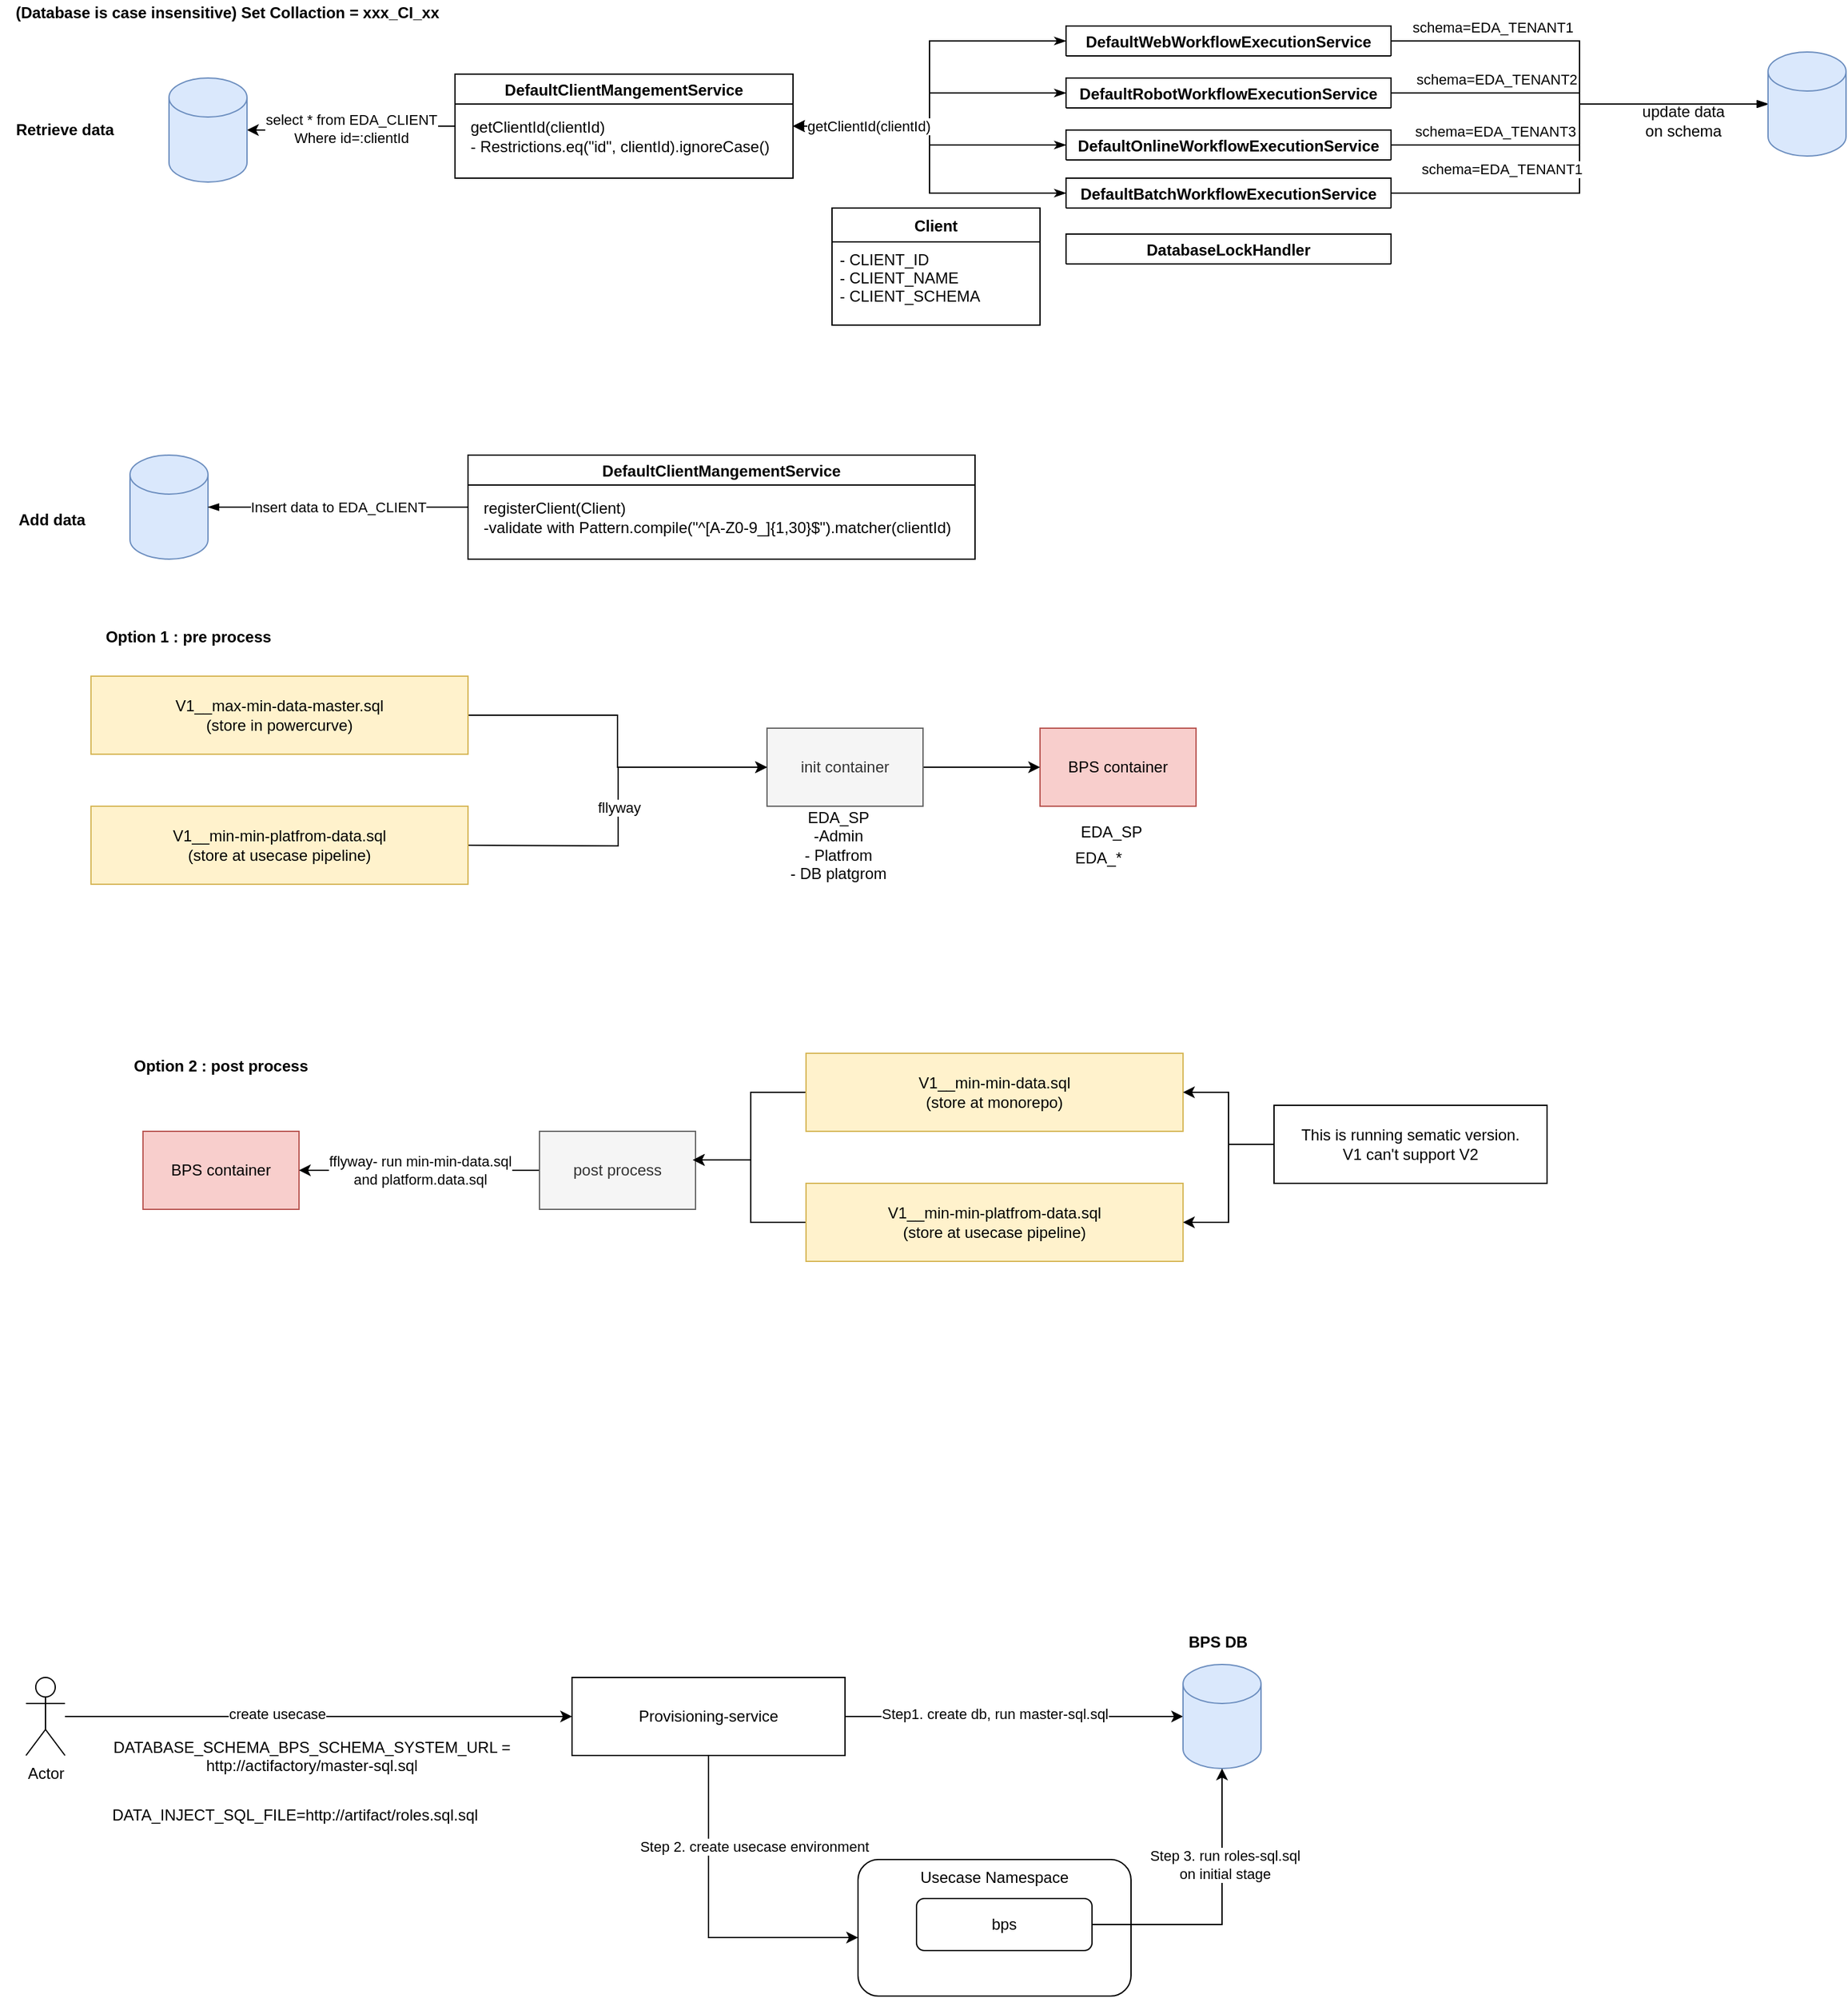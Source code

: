 <mxfile version="13.7.8" type="github">
  <diagram id="ANJNO4AaF4cMp9zb5v2P" name="Page-1">
    <mxGraphModel dx="1339" dy="802" grid="0" gridSize="10" guides="1" tooltips="1" connect="1" arrows="1" fold="1" page="1" pageScale="1" pageWidth="850" pageHeight="1100" math="0" shadow="0">
      <root>
        <mxCell id="0" />
        <mxCell id="1" parent="0" />
        <mxCell id="rq-n25AjiwIJYpTALoxF-12" value="Usecase Namespace" style="rounded=1;whiteSpace=wrap;html=1;align=center;verticalAlign=top;" vertex="1" parent="1">
          <mxGeometry x="700" y="1450" width="210" height="105" as="geometry" />
        </mxCell>
        <mxCell id="Gl9-vPryliiuIaGSd-P7-17" value="select * from EDA_CLIENT&lt;br&gt;Where id=:clientId" style="edgeStyle=orthogonalEdgeStyle;rounded=0;orthogonalLoop=1;jettySize=auto;html=1;entryX=1;entryY=0.5;entryDx=0;entryDy=0;entryPerimeter=0;" parent="1" source="Gl9-vPryliiuIaGSd-P7-3" target="Gl9-vPryliiuIaGSd-P7-16" edge="1">
          <mxGeometry relative="1" as="geometry" />
        </mxCell>
        <mxCell id="Gl9-vPryliiuIaGSd-P7-3" value="DefaultClientMangementService" style="swimlane;align=center;" parent="1" vertex="1">
          <mxGeometry x="390" y="77" width="260" height="80" as="geometry" />
        </mxCell>
        <mxCell id="Gl9-vPryliiuIaGSd-P7-4" value="getClientId(clientId)&lt;br&gt;- Restrictions.eq(&quot;id&quot;, clientId).ignoreCase()" style="text;html=1;align=left;verticalAlign=middle;resizable=0;points=[];autosize=1;" parent="Gl9-vPryliiuIaGSd-P7-3" vertex="1">
          <mxGeometry x="10" y="33" width="250" height="30" as="geometry" />
        </mxCell>
        <mxCell id="Gl9-vPryliiuIaGSd-P7-18" style="edgeStyle=orthogonalEdgeStyle;rounded=0;orthogonalLoop=1;jettySize=auto;html=1;entryX=1;entryY=0.5;entryDx=0;entryDy=0;endArrow=blockThin;endFill=1;startArrow=classicThin;startFill=1;" parent="1" source="Gl9-vPryliiuIaGSd-P7-6" target="Gl9-vPryliiuIaGSd-P7-3" edge="1">
          <mxGeometry relative="1" as="geometry" />
        </mxCell>
        <mxCell id="Gl9-vPryliiuIaGSd-P7-23" value="schema=EDA_TENANT1" style="edgeStyle=orthogonalEdgeStyle;rounded=0;orthogonalLoop=1;jettySize=auto;html=1;startArrow=none;startFill=0;endArrow=blockThin;endFill=1;" parent="1" source="Gl9-vPryliiuIaGSd-P7-6" target="Gl9-vPryliiuIaGSd-P7-22" edge="1">
          <mxGeometry x="-0.541" y="12" relative="1" as="geometry">
            <mxPoint y="1" as="offset" />
          </mxGeometry>
        </mxCell>
        <mxCell id="Gl9-vPryliiuIaGSd-P7-6" value="DefaultWebWorkflowExecutionService" style="swimlane;" parent="1" vertex="1" collapsed="1">
          <mxGeometry x="860" y="40" width="250" height="23" as="geometry">
            <mxRectangle x="770" y="40" width="300" height="80" as="alternateBounds" />
          </mxGeometry>
        </mxCell>
        <mxCell id="Gl9-vPryliiuIaGSd-P7-19" style="edgeStyle=orthogonalEdgeStyle;rounded=0;orthogonalLoop=1;jettySize=auto;html=1;entryX=1;entryY=0.5;entryDx=0;entryDy=0;startArrow=classicThin;startFill=1;" parent="1" source="Gl9-vPryliiuIaGSd-P7-7" target="Gl9-vPryliiuIaGSd-P7-3" edge="1">
          <mxGeometry relative="1" as="geometry" />
        </mxCell>
        <mxCell id="Gl9-vPryliiuIaGSd-P7-24" value="schema=EDA_TENANT2" style="edgeStyle=orthogonalEdgeStyle;rounded=0;orthogonalLoop=1;jettySize=auto;html=1;entryX=0;entryY=0.5;entryDx=0;entryDy=0;entryPerimeter=0;startArrow=none;startFill=0;endArrow=blockThin;endFill=1;" parent="1" source="Gl9-vPryliiuIaGSd-P7-7" target="Gl9-vPryliiuIaGSd-P7-22" edge="1">
          <mxGeometry x="-0.458" y="12" relative="1" as="geometry">
            <mxPoint y="1" as="offset" />
          </mxGeometry>
        </mxCell>
        <mxCell id="Gl9-vPryliiuIaGSd-P7-7" value="DefaultRobotWorkflowExecutionService" style="swimlane;" parent="1" vertex="1" collapsed="1">
          <mxGeometry x="860" y="80" width="250" height="23" as="geometry">
            <mxRectangle x="770" y="150" width="300" height="80" as="alternateBounds" />
          </mxGeometry>
        </mxCell>
        <mxCell id="Gl9-vPryliiuIaGSd-P7-20" style="edgeStyle=orthogonalEdgeStyle;rounded=0;orthogonalLoop=1;jettySize=auto;html=1;entryX=1;entryY=0.5;entryDx=0;entryDy=0;startArrow=classicThin;startFill=1;" parent="1" source="Gl9-vPryliiuIaGSd-P7-8" target="Gl9-vPryliiuIaGSd-P7-3" edge="1">
          <mxGeometry relative="1" as="geometry" />
        </mxCell>
        <mxCell id="Gl9-vPryliiuIaGSd-P7-25" value="schema=EDA_TENANT3" style="edgeStyle=orthogonalEdgeStyle;rounded=0;orthogonalLoop=1;jettySize=auto;html=1;entryX=0;entryY=0.5;entryDx=0;entryDy=0;entryPerimeter=0;startArrow=none;startFill=0;endArrow=blockThin;endFill=1;" parent="1" source="Gl9-vPryliiuIaGSd-P7-8" target="Gl9-vPryliiuIaGSd-P7-22" edge="1">
          <mxGeometry x="-0.026" y="65" relative="1" as="geometry">
            <mxPoint y="1" as="offset" />
          </mxGeometry>
        </mxCell>
        <mxCell id="Gl9-vPryliiuIaGSd-P7-8" value="DefaultOnlineWorkflowExecutionService" style="swimlane;" parent="1" vertex="1" collapsed="1">
          <mxGeometry x="860" y="120" width="250" height="23" as="geometry">
            <mxRectangle x="770" y="240" width="300" height="80" as="alternateBounds" />
          </mxGeometry>
        </mxCell>
        <mxCell id="Gl9-vPryliiuIaGSd-P7-21" value="getClientId(clientId)" style="edgeStyle=orthogonalEdgeStyle;rounded=0;orthogonalLoop=1;jettySize=auto;html=1;entryX=1;entryY=0.5;entryDx=0;entryDy=0;startArrow=classicThin;startFill=1;" parent="1" source="Gl9-vPryliiuIaGSd-P7-9" target="Gl9-vPryliiuIaGSd-P7-3" edge="1">
          <mxGeometry x="0.558" relative="1" as="geometry">
            <mxPoint as="offset" />
          </mxGeometry>
        </mxCell>
        <mxCell id="Gl9-vPryliiuIaGSd-P7-26" value="schema=EDA_TENANT1" style="edgeStyle=orthogonalEdgeStyle;rounded=0;orthogonalLoop=1;jettySize=auto;html=1;entryX=0;entryY=0.5;entryDx=0;entryDy=0;entryPerimeter=0;startArrow=none;startFill=0;endArrow=blockThin;endFill=1;" parent="1" source="Gl9-vPryliiuIaGSd-P7-9" target="Gl9-vPryliiuIaGSd-P7-22" edge="1">
          <mxGeometry x="-0.088" y="60" relative="1" as="geometry">
            <mxPoint as="offset" />
          </mxGeometry>
        </mxCell>
        <mxCell id="Gl9-vPryliiuIaGSd-P7-9" value="DefaultBatchWorkflowExecutionService" style="swimlane;" parent="1" vertex="1" collapsed="1">
          <mxGeometry x="860" y="157" width="250" height="23" as="geometry">
            <mxRectangle x="770" y="360" width="300" height="80" as="alternateBounds" />
          </mxGeometry>
        </mxCell>
        <mxCell id="Gl9-vPryliiuIaGSd-P7-16" value="" style="shape=cylinder3;whiteSpace=wrap;html=1;boundedLbl=1;backgroundOutline=1;size=15;align=left;fillColor=#dae8fc;strokeColor=#6c8ebf;" parent="1" vertex="1">
          <mxGeometry x="170" y="80" width="60" height="80" as="geometry" />
        </mxCell>
        <mxCell id="Gl9-vPryliiuIaGSd-P7-22" value="" style="shape=cylinder3;whiteSpace=wrap;html=1;boundedLbl=1;backgroundOutline=1;size=15;align=left;fillColor=#dae8fc;strokeColor=#6c8ebf;" parent="1" vertex="1">
          <mxGeometry x="1400" y="60" width="60" height="80" as="geometry" />
        </mxCell>
        <mxCell id="Gl9-vPryliiuIaGSd-P7-30" value="update data &lt;br&gt;on schema" style="text;html=1;strokeColor=none;fillColor=none;align=center;verticalAlign=middle;whiteSpace=wrap;rounded=0;" parent="1" vertex="1">
          <mxGeometry x="1290" y="103" width="90" height="20" as="geometry" />
        </mxCell>
        <mxCell id="Gl9-vPryliiuIaGSd-P7-32" value="(Database is case insensitive) Set Collaction = xxx_CI_xx" style="text;html=1;strokeColor=none;fillColor=none;align=center;verticalAlign=middle;whiteSpace=wrap;rounded=0;fontStyle=1" parent="1" vertex="1">
          <mxGeometry x="40" y="20" width="350" height="20" as="geometry" />
        </mxCell>
        <mxCell id="Gl9-vPryliiuIaGSd-P7-34" value="Retrieve data" style="text;html=1;strokeColor=none;fillColor=none;align=center;verticalAlign=middle;whiteSpace=wrap;rounded=0;fontStyle=1" parent="1" vertex="1">
          <mxGeometry x="50" y="110" width="80" height="20" as="geometry" />
        </mxCell>
        <mxCell id="Gl9-vPryliiuIaGSd-P7-36" value="" style="shape=cylinder3;whiteSpace=wrap;html=1;boundedLbl=1;backgroundOutline=1;size=15;align=left;fillColor=#dae8fc;strokeColor=#6c8ebf;" parent="1" vertex="1">
          <mxGeometry x="140" y="370" width="60" height="80" as="geometry" />
        </mxCell>
        <mxCell id="Gl9-vPryliiuIaGSd-P7-39" value="Insert data to EDA_CLIENT" style="edgeStyle=orthogonalEdgeStyle;rounded=0;orthogonalLoop=1;jettySize=auto;html=1;entryX=1;entryY=0.5;entryDx=0;entryDy=0;entryPerimeter=0;startArrow=none;startFill=0;endArrow=blockThin;endFill=1;" parent="1" source="Gl9-vPryliiuIaGSd-P7-37" target="Gl9-vPryliiuIaGSd-P7-36" edge="1">
          <mxGeometry relative="1" as="geometry" />
        </mxCell>
        <mxCell id="Gl9-vPryliiuIaGSd-P7-37" value="DefaultClientMangementService" style="swimlane;align=center;" parent="1" vertex="1">
          <mxGeometry x="400" y="370" width="390" height="80" as="geometry" />
        </mxCell>
        <mxCell id="Gl9-vPryliiuIaGSd-P7-38" value="registerClient(Client)&lt;br&gt;-validate with Pattern.compile(&quot;^[A-Z0-9_]{1,30}$&quot;).matcher(clientId)" style="text;html=1;align=left;verticalAlign=middle;resizable=0;points=[];autosize=1;" parent="Gl9-vPryliiuIaGSd-P7-37" vertex="1">
          <mxGeometry x="10" y="33" width="380" height="30" as="geometry" />
        </mxCell>
        <mxCell id="Gl9-vPryliiuIaGSd-P7-40" value="Add data" style="text;html=1;strokeColor=none;fillColor=none;align=center;verticalAlign=middle;whiteSpace=wrap;rounded=0;fontStyle=1" parent="1" vertex="1">
          <mxGeometry x="40" y="410" width="80" height="20" as="geometry" />
        </mxCell>
        <mxCell id="Gl9-vPryliiuIaGSd-P7-44" value="DatabaseLockHandler" style="swimlane;align=center;startSize=23;" parent="1" vertex="1" collapsed="1">
          <mxGeometry x="860" y="200" width="250" height="23" as="geometry">
            <mxRectangle x="860" y="200" width="260" height="60" as="alternateBounds" />
          </mxGeometry>
        </mxCell>
        <mxCell id="Gl9-vPryliiuIaGSd-P7-12" value="Client" style="swimlane;fontStyle=1;align=center;verticalAlign=top;childLayout=stackLayout;horizontal=1;startSize=26;horizontalStack=0;resizeParent=1;resizeParentMax=0;resizeLast=0;collapsible=1;marginBottom=0;" parent="1" vertex="1">
          <mxGeometry x="680" y="180" width="160" height="90" as="geometry">
            <mxRectangle x="680" y="180" width="70" height="26" as="alternateBounds" />
          </mxGeometry>
        </mxCell>
        <mxCell id="Gl9-vPryliiuIaGSd-P7-13" value="- CLIENT_ID&#xa;- CLIENT_NAME&#xa;- CLIENT_SCHEMA " style="text;strokeColor=none;fillColor=none;align=left;verticalAlign=top;spacingLeft=4;spacingRight=4;overflow=hidden;rotatable=0;points=[[0,0.5],[1,0.5]];portConstraint=eastwest;" parent="Gl9-vPryliiuIaGSd-P7-12" vertex="1">
          <mxGeometry y="26" width="160" height="64" as="geometry" />
        </mxCell>
        <mxCell id="DhbyaUFXzL6QqJ-XPt96-1" value="BPS container" style="rounded=0;whiteSpace=wrap;html=1;fillColor=#f8cecc;strokeColor=#b85450;" parent="1" vertex="1">
          <mxGeometry x="840" y="580" width="120" height="60" as="geometry" />
        </mxCell>
        <mxCell id="DhbyaUFXzL6QqJ-XPt96-9" style="edgeStyle=orthogonalEdgeStyle;rounded=0;orthogonalLoop=1;jettySize=auto;html=1;" parent="1" source="DhbyaUFXzL6QqJ-XPt96-2" target="DhbyaUFXzL6QqJ-XPt96-1" edge="1">
          <mxGeometry relative="1" as="geometry" />
        </mxCell>
        <mxCell id="DhbyaUFXzL6QqJ-XPt96-2" value="init container" style="rounded=0;whiteSpace=wrap;html=1;fillColor=#f5f5f5;strokeColor=#666666;fontColor=#333333;" parent="1" vertex="1">
          <mxGeometry x="630" y="580" width="120" height="60" as="geometry" />
        </mxCell>
        <mxCell id="DhbyaUFXzL6QqJ-XPt96-5" style="edgeStyle=orthogonalEdgeStyle;rounded=0;orthogonalLoop=1;jettySize=auto;html=1;entryX=0;entryY=0.5;entryDx=0;entryDy=0;" parent="1" source="DhbyaUFXzL6QqJ-XPt96-3" target="DhbyaUFXzL6QqJ-XPt96-2" edge="1">
          <mxGeometry relative="1" as="geometry" />
        </mxCell>
        <mxCell id="DhbyaUFXzL6QqJ-XPt96-3" value="V1__max-min-data-master.sql&lt;br&gt;(store in powercurve)" style="rounded=0;whiteSpace=wrap;html=1;fillColor=#fff2cc;strokeColor=#d6b656;" parent="1" vertex="1">
          <mxGeometry x="110" y="540" width="290" height="60" as="geometry" />
        </mxCell>
        <mxCell id="DhbyaUFXzL6QqJ-XPt96-6" value="fllyway" style="edgeStyle=orthogonalEdgeStyle;rounded=0;orthogonalLoop=1;jettySize=auto;html=1;entryX=0;entryY=0.5;entryDx=0;entryDy=0;" parent="1" target="DhbyaUFXzL6QqJ-XPt96-2" edge="1">
          <mxGeometry relative="1" as="geometry">
            <mxPoint x="400" y="670" as="sourcePoint" />
          </mxGeometry>
        </mxCell>
        <mxCell id="DhbyaUFXzL6QqJ-XPt96-8" value="EDA_SP&lt;br&gt;-Admin&lt;br&gt;- Platfrom&lt;br&gt;- DB platgrom" style="text;html=1;strokeColor=none;fillColor=none;align=center;verticalAlign=middle;whiteSpace=wrap;rounded=0;" parent="1" vertex="1">
          <mxGeometry x="620" y="660" width="130" height="20" as="geometry" />
        </mxCell>
        <mxCell id="DhbyaUFXzL6QqJ-XPt96-10" value="EDA_SP" style="text;html=1;strokeColor=none;fillColor=none;align=center;verticalAlign=middle;whiteSpace=wrap;rounded=0;" parent="1" vertex="1">
          <mxGeometry x="840" y="650" width="110" height="20" as="geometry" />
        </mxCell>
        <mxCell id="DhbyaUFXzL6QqJ-XPt96-11" value="EDA_*" style="text;html=1;strokeColor=none;fillColor=none;align=center;verticalAlign=middle;whiteSpace=wrap;rounded=0;" parent="1" vertex="1">
          <mxGeometry x="865" y="670" width="40" height="20" as="geometry" />
        </mxCell>
        <mxCell id="DhbyaUFXzL6QqJ-XPt96-18" value="BPS container" style="rounded=0;whiteSpace=wrap;html=1;fillColor=#f8cecc;strokeColor=#b85450;" parent="1" vertex="1">
          <mxGeometry x="150" y="890" width="120" height="60" as="geometry" />
        </mxCell>
        <mxCell id="DhbyaUFXzL6QqJ-XPt96-20" value="fflyway- run min-min-data.sql &lt;br&gt;and platform.data.sql" style="edgeStyle=orthogonalEdgeStyle;rounded=0;orthogonalLoop=1;jettySize=auto;html=1;entryX=1;entryY=0.5;entryDx=0;entryDy=0;" parent="1" source="DhbyaUFXzL6QqJ-XPt96-19" target="DhbyaUFXzL6QqJ-XPt96-18" edge="1">
          <mxGeometry relative="1" as="geometry" />
        </mxCell>
        <mxCell id="DhbyaUFXzL6QqJ-XPt96-19" value="post process" style="rounded=0;whiteSpace=wrap;html=1;fillColor=#f5f5f5;strokeColor=#666666;fontColor=#333333;" parent="1" vertex="1">
          <mxGeometry x="455" y="890" width="120" height="60" as="geometry" />
        </mxCell>
        <mxCell id="DhbyaUFXzL6QqJ-XPt96-21" value="Option 1 : pre process" style="text;html=1;strokeColor=none;fillColor=none;align=center;verticalAlign=middle;whiteSpace=wrap;rounded=0;fontStyle=1" parent="1" vertex="1">
          <mxGeometry x="70" y="500" width="230" height="20" as="geometry" />
        </mxCell>
        <mxCell id="DhbyaUFXzL6QqJ-XPt96-22" value="Option 2 : post process" style="text;html=1;strokeColor=none;fillColor=none;align=center;verticalAlign=middle;whiteSpace=wrap;rounded=0;fontStyle=1" parent="1" vertex="1">
          <mxGeometry x="120" y="830" width="180" height="20" as="geometry" />
        </mxCell>
        <mxCell id="DhbyaUFXzL6QqJ-XPt96-25" style="edgeStyle=orthogonalEdgeStyle;rounded=0;orthogonalLoop=1;jettySize=auto;html=1;entryX=0.983;entryY=0.367;entryDx=0;entryDy=0;entryPerimeter=0;" parent="1" source="DhbyaUFXzL6QqJ-XPt96-23" target="DhbyaUFXzL6QqJ-XPt96-19" edge="1">
          <mxGeometry relative="1" as="geometry" />
        </mxCell>
        <mxCell id="DhbyaUFXzL6QqJ-XPt96-23" value="V1__min-min-data.sql&lt;br&gt;(store at monorepo)" style="rounded=0;whiteSpace=wrap;html=1;fillColor=#fff2cc;strokeColor=#d6b656;" parent="1" vertex="1">
          <mxGeometry x="660" y="830" width="290" height="60" as="geometry" />
        </mxCell>
        <mxCell id="DhbyaUFXzL6QqJ-XPt96-26" style="edgeStyle=orthogonalEdgeStyle;rounded=0;orthogonalLoop=1;jettySize=auto;html=1;entryX=0.983;entryY=0.367;entryDx=0;entryDy=0;entryPerimeter=0;" parent="1" source="DhbyaUFXzL6QqJ-XPt96-24" target="DhbyaUFXzL6QqJ-XPt96-19" edge="1">
          <mxGeometry relative="1" as="geometry" />
        </mxCell>
        <mxCell id="DhbyaUFXzL6QqJ-XPt96-24" value="V1__min-min-platfrom-data.sql&lt;br&gt;(store at usecase pipeline)" style="rounded=0;whiteSpace=wrap;html=1;fillColor=#fff2cc;strokeColor=#d6b656;" parent="1" vertex="1">
          <mxGeometry x="660" y="930" width="290" height="60" as="geometry" />
        </mxCell>
        <mxCell id="DhbyaUFXzL6QqJ-XPt96-29" style="edgeStyle=orthogonalEdgeStyle;rounded=0;orthogonalLoop=1;jettySize=auto;html=1;" parent="1" source="DhbyaUFXzL6QqJ-XPt96-27" target="DhbyaUFXzL6QqJ-XPt96-23" edge="1">
          <mxGeometry relative="1" as="geometry" />
        </mxCell>
        <mxCell id="DhbyaUFXzL6QqJ-XPt96-30" style="edgeStyle=orthogonalEdgeStyle;rounded=0;orthogonalLoop=1;jettySize=auto;html=1;entryX=1;entryY=0.5;entryDx=0;entryDy=0;" parent="1" source="DhbyaUFXzL6QqJ-XPt96-27" target="DhbyaUFXzL6QqJ-XPt96-24" edge="1">
          <mxGeometry relative="1" as="geometry" />
        </mxCell>
        <mxCell id="DhbyaUFXzL6QqJ-XPt96-27" value="This is running sematic version.&lt;br&gt;V1 can&#39;t support V2" style="rounded=0;whiteSpace=wrap;html=1;" parent="1" vertex="1">
          <mxGeometry x="1020" y="870" width="210" height="60" as="geometry" />
        </mxCell>
        <mxCell id="DhbyaUFXzL6QqJ-XPt96-31" value="V1__min-min-platfrom-data.sql&lt;br&gt;(store at usecase pipeline)" style="rounded=0;whiteSpace=wrap;html=1;fillColor=#fff2cc;strokeColor=#d6b656;" parent="1" vertex="1">
          <mxGeometry x="110" y="640" width="290" height="60" as="geometry" />
        </mxCell>
        <mxCell id="rq-n25AjiwIJYpTALoxF-9" style="edgeStyle=orthogonalEdgeStyle;rounded=0;orthogonalLoop=1;jettySize=auto;html=1;entryX=0;entryY=0.5;entryDx=0;entryDy=0;entryPerimeter=0;" edge="1" parent="1" source="rq-n25AjiwIJYpTALoxF-1" target="rq-n25AjiwIJYpTALoxF-2">
          <mxGeometry relative="1" as="geometry" />
        </mxCell>
        <mxCell id="rq-n25AjiwIJYpTALoxF-10" value="Step1. create db, run master-sql.sql" style="edgeLabel;html=1;align=center;verticalAlign=middle;resizable=0;points=[];" vertex="1" connectable="0" parent="rq-n25AjiwIJYpTALoxF-9">
          <mxGeometry x="-0.115" y="2" relative="1" as="geometry">
            <mxPoint as="offset" />
          </mxGeometry>
        </mxCell>
        <mxCell id="rq-n25AjiwIJYpTALoxF-14" value="Step 2. create usecase environment" style="edgeStyle=orthogonalEdgeStyle;rounded=0;orthogonalLoop=1;jettySize=auto;html=1;" edge="1" parent="1" source="rq-n25AjiwIJYpTALoxF-1" target="rq-n25AjiwIJYpTALoxF-12">
          <mxGeometry x="0.373" y="70" relative="1" as="geometry">
            <mxPoint x="657" y="1481" as="targetPoint" />
            <Array as="points">
              <mxPoint x="585" y="1510" />
            </Array>
            <mxPoint as="offset" />
          </mxGeometry>
        </mxCell>
        <mxCell id="rq-n25AjiwIJYpTALoxF-1" value="Provisioning-service" style="rounded=0;whiteSpace=wrap;html=1;" vertex="1" parent="1">
          <mxGeometry x="480" y="1310" width="210" height="60" as="geometry" />
        </mxCell>
        <mxCell id="rq-n25AjiwIJYpTALoxF-2" value="" style="shape=cylinder3;whiteSpace=wrap;html=1;boundedLbl=1;backgroundOutline=1;size=15;align=left;fillColor=#dae8fc;strokeColor=#6c8ebf;" vertex="1" parent="1">
          <mxGeometry x="950" y="1300" width="60" height="80" as="geometry" />
        </mxCell>
        <mxCell id="rq-n25AjiwIJYpTALoxF-5" style="edgeStyle=orthogonalEdgeStyle;rounded=0;orthogonalLoop=1;jettySize=auto;html=1;" edge="1" parent="1" source="rq-n25AjiwIJYpTALoxF-4" target="rq-n25AjiwIJYpTALoxF-1">
          <mxGeometry relative="1" as="geometry" />
        </mxCell>
        <mxCell id="rq-n25AjiwIJYpTALoxF-6" value="create usecase" style="edgeLabel;html=1;align=center;verticalAlign=middle;resizable=0;points=[];" vertex="1" connectable="0" parent="rq-n25AjiwIJYpTALoxF-5">
          <mxGeometry x="-0.167" y="2" relative="1" as="geometry">
            <mxPoint as="offset" />
          </mxGeometry>
        </mxCell>
        <mxCell id="rq-n25AjiwIJYpTALoxF-4" value="Actor" style="shape=umlActor;verticalLabelPosition=bottom;verticalAlign=top;html=1;outlineConnect=0;" vertex="1" parent="1">
          <mxGeometry x="60" y="1310" width="30" height="60" as="geometry" />
        </mxCell>
        <mxCell id="rq-n25AjiwIJYpTALoxF-8" value="DATABASE_SCHEMA_BPS_SCHEMA_SYSTEM_URL = http://actifactory/master-sql.sql" style="text;whiteSpace=wrap;html=1;align=center;" vertex="1" parent="1">
          <mxGeometry x="120" y="1350" width="320" height="30" as="geometry" />
        </mxCell>
        <mxCell id="rq-n25AjiwIJYpTALoxF-15" style="edgeStyle=orthogonalEdgeStyle;rounded=0;orthogonalLoop=1;jettySize=auto;html=1;entryX=0.5;entryY=1;entryDx=0;entryDy=0;entryPerimeter=0;" edge="1" parent="1" source="rq-n25AjiwIJYpTALoxF-11" target="rq-n25AjiwIJYpTALoxF-2">
          <mxGeometry relative="1" as="geometry" />
        </mxCell>
        <mxCell id="rq-n25AjiwIJYpTALoxF-16" value="Step 3. run roles-sql.sql&lt;br&gt;on initial stage" style="edgeLabel;html=1;align=center;verticalAlign=middle;resizable=0;points=[];" vertex="1" connectable="0" parent="rq-n25AjiwIJYpTALoxF-15">
          <mxGeometry x="-0.091" y="46" relative="1" as="geometry">
            <mxPoint x="48" y="-46" as="offset" />
          </mxGeometry>
        </mxCell>
        <mxCell id="rq-n25AjiwIJYpTALoxF-11" value="bps" style="rounded=1;whiteSpace=wrap;html=1;align=center;" vertex="1" parent="1">
          <mxGeometry x="745" y="1480" width="135" height="40" as="geometry" />
        </mxCell>
        <mxCell id="rq-n25AjiwIJYpTALoxF-19" value="DATA_INJECT_SQL_FILE=http://artifact/roles.sql.sql" style="text;html=1;strokeColor=none;fillColor=none;align=center;verticalAlign=middle;whiteSpace=wrap;rounded=0;" vertex="1" parent="1">
          <mxGeometry x="247" y="1406" width="40" height="20" as="geometry" />
        </mxCell>
        <mxCell id="rq-n25AjiwIJYpTALoxF-20" value="BPS DB" style="text;html=1;strokeColor=none;fillColor=none;align=center;verticalAlign=middle;whiteSpace=wrap;rounded=0;fontStyle=1" vertex="1" parent="1">
          <mxGeometry x="940" y="1273" width="74" height="20" as="geometry" />
        </mxCell>
      </root>
    </mxGraphModel>
  </diagram>
</mxfile>
